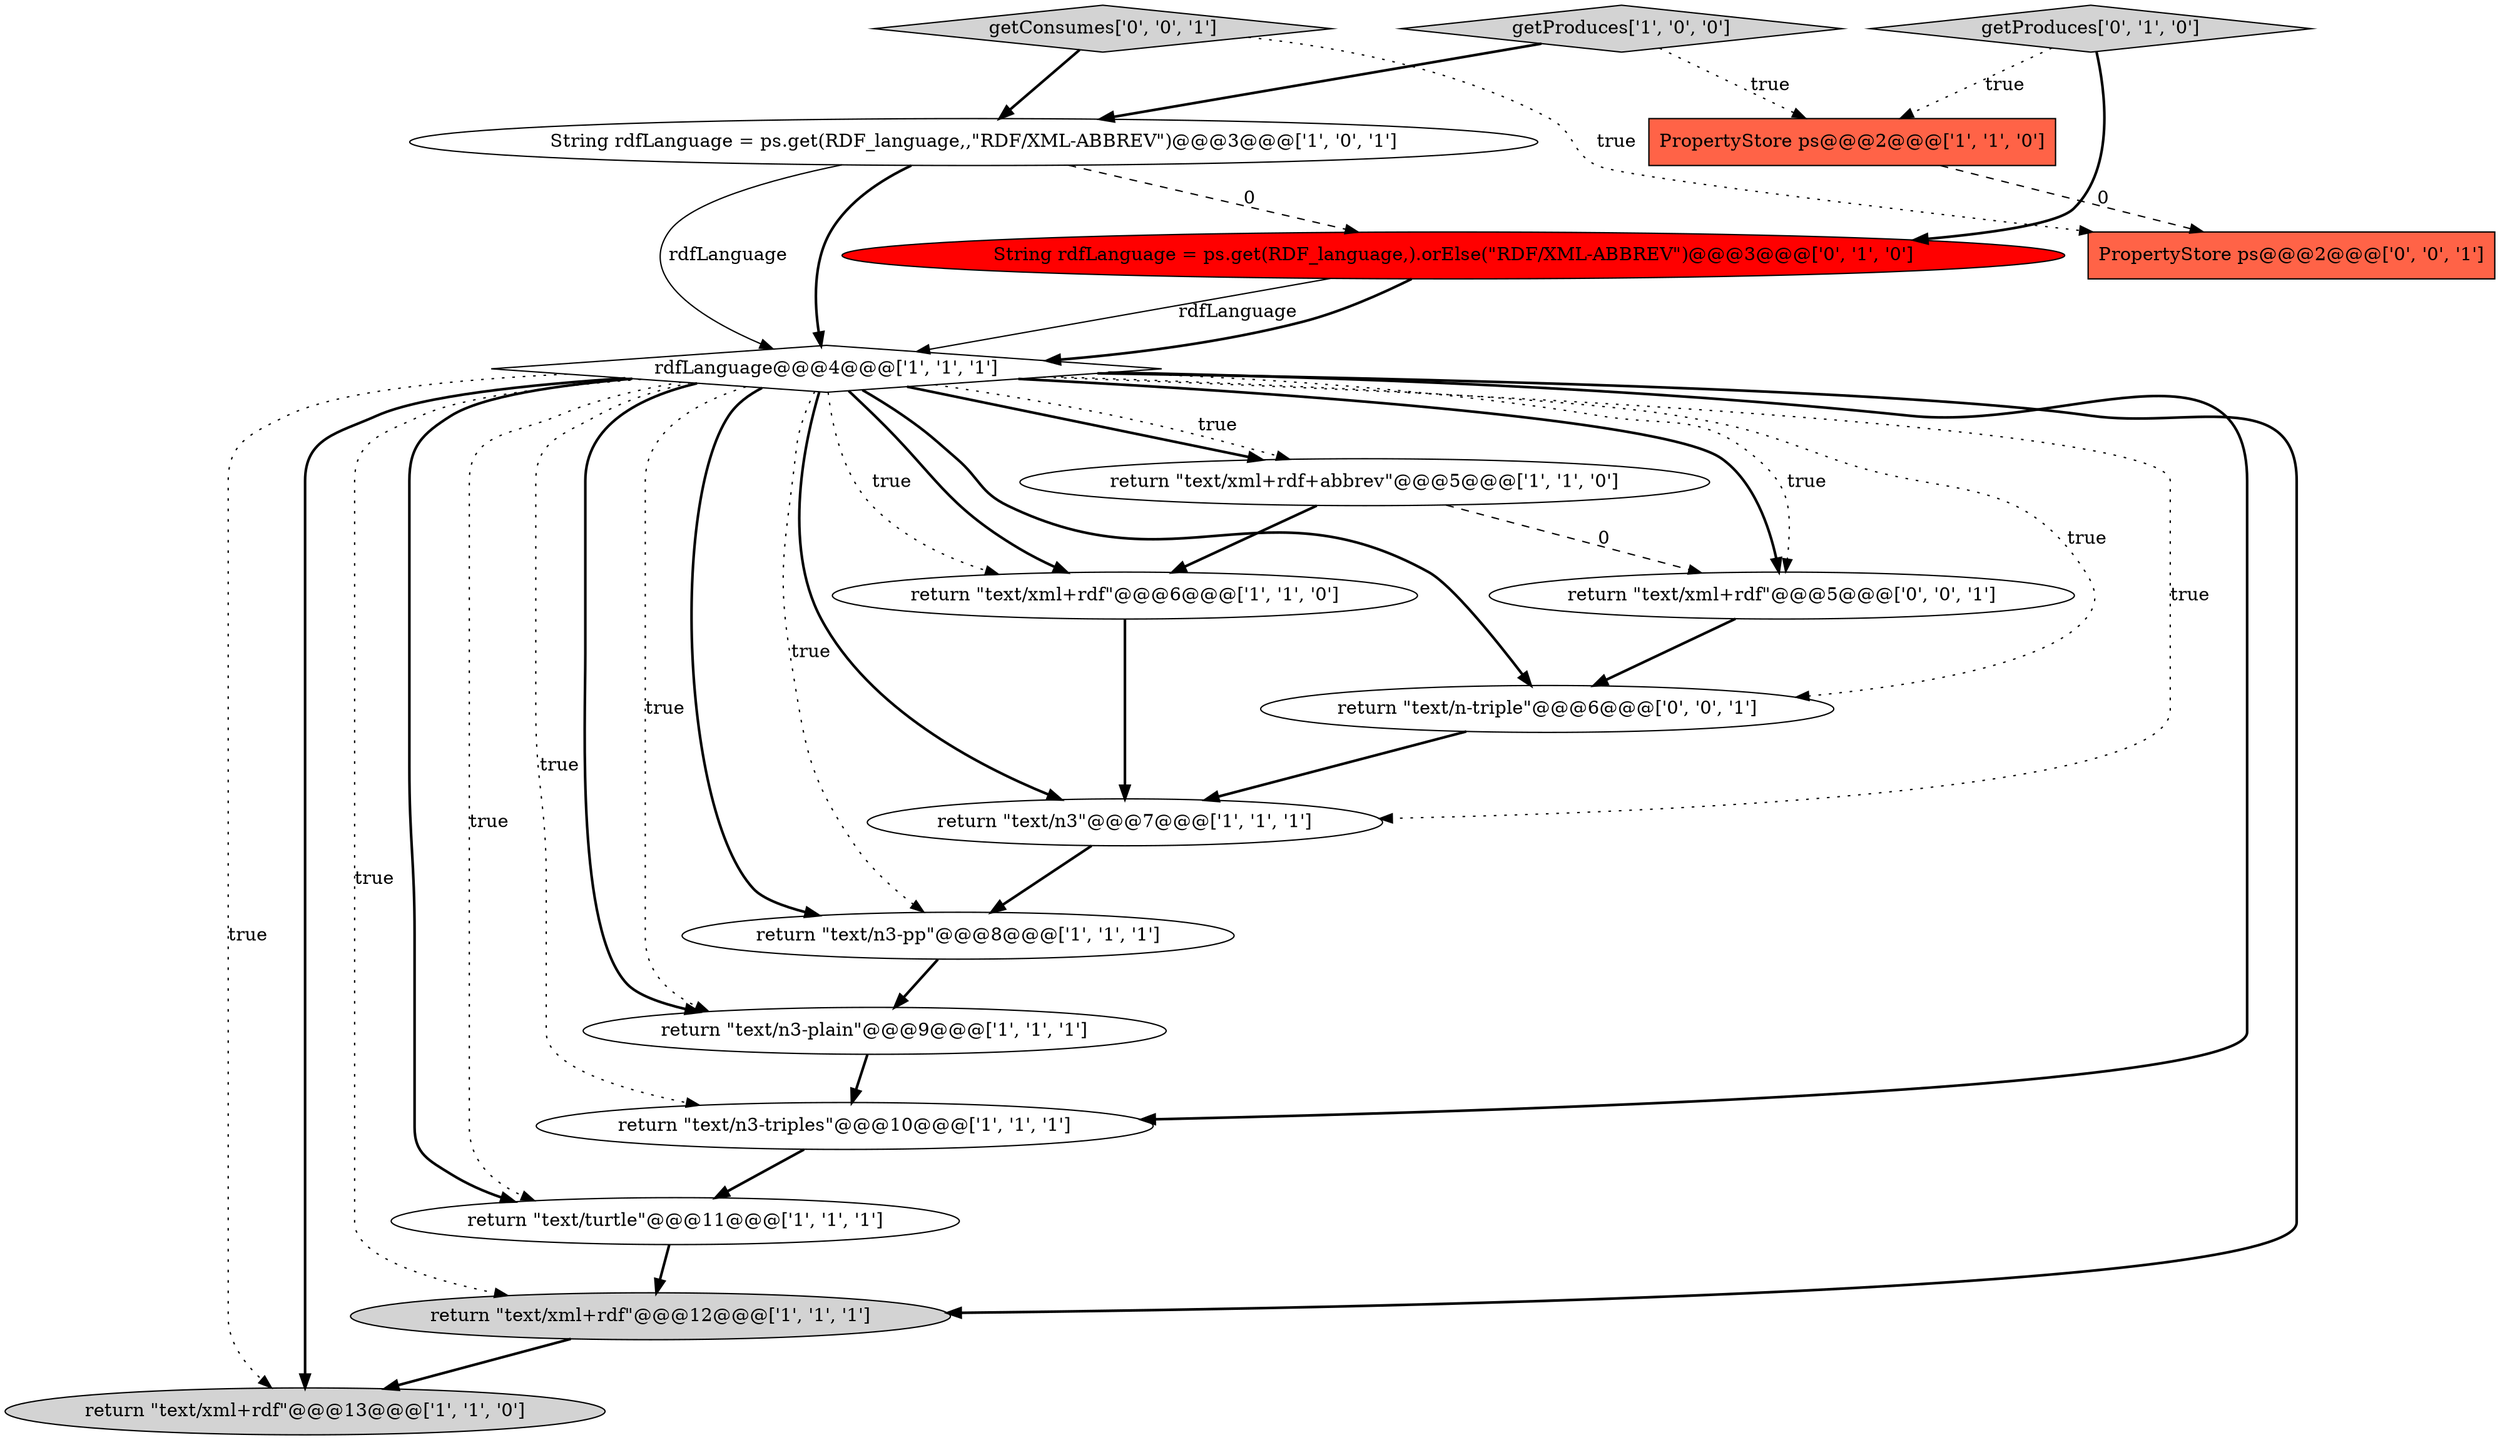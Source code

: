 digraph {
5 [style = filled, label = "return \"text/n3-plain\"@@@9@@@['1', '1', '1']", fillcolor = white, shape = ellipse image = "AAA0AAABBB1BBB"];
9 [style = filled, label = "rdfLanguage@@@4@@@['1', '1', '1']", fillcolor = white, shape = diamond image = "AAA0AAABBB1BBB"];
13 [style = filled, label = "String rdfLanguage = ps.get(RDF_language,).orElse(\"RDF/XML-ABBREV\")@@@3@@@['0', '1', '0']", fillcolor = red, shape = ellipse image = "AAA1AAABBB2BBB"];
10 [style = filled, label = "return \"text/turtle\"@@@11@@@['1', '1', '1']", fillcolor = white, shape = ellipse image = "AAA0AAABBB1BBB"];
2 [style = filled, label = "return \"text/xml+rdf\"@@@6@@@['1', '1', '0']", fillcolor = white, shape = ellipse image = "AAA0AAABBB1BBB"];
11 [style = filled, label = "PropertyStore ps@@@2@@@['1', '1', '0']", fillcolor = tomato, shape = box image = "AAA0AAABBB1BBB"];
1 [style = filled, label = "getProduces['1', '0', '0']", fillcolor = lightgray, shape = diamond image = "AAA0AAABBB1BBB"];
0 [style = filled, label = "return \"text/n3\"@@@7@@@['1', '1', '1']", fillcolor = white, shape = ellipse image = "AAA0AAABBB1BBB"];
15 [style = filled, label = "getConsumes['0', '0', '1']", fillcolor = lightgray, shape = diamond image = "AAA0AAABBB3BBB"];
16 [style = filled, label = "PropertyStore ps@@@2@@@['0', '0', '1']", fillcolor = tomato, shape = box image = "AAA0AAABBB3BBB"];
6 [style = filled, label = "String rdfLanguage = ps.get(RDF_language,,\"RDF/XML-ABBREV\")@@@3@@@['1', '0', '1']", fillcolor = white, shape = ellipse image = "AAA0AAABBB1BBB"];
3 [style = filled, label = "return \"text/xml+rdf\"@@@12@@@['1', '1', '1']", fillcolor = lightgray, shape = ellipse image = "AAA0AAABBB1BBB"];
8 [style = filled, label = "return \"text/n3-triples\"@@@10@@@['1', '1', '1']", fillcolor = white, shape = ellipse image = "AAA0AAABBB1BBB"];
18 [style = filled, label = "return \"text/xml+rdf\"@@@5@@@['0', '0', '1']", fillcolor = white, shape = ellipse image = "AAA0AAABBB3BBB"];
4 [style = filled, label = "return \"text/xml+rdf+abbrev\"@@@5@@@['1', '1', '0']", fillcolor = white, shape = ellipse image = "AAA0AAABBB1BBB"];
17 [style = filled, label = "return \"text/n-triple\"@@@6@@@['0', '0', '1']", fillcolor = white, shape = ellipse image = "AAA0AAABBB3BBB"];
7 [style = filled, label = "return \"text/n3-pp\"@@@8@@@['1', '1', '1']", fillcolor = white, shape = ellipse image = "AAA0AAABBB1BBB"];
12 [style = filled, label = "return \"text/xml+rdf\"@@@13@@@['1', '1', '0']", fillcolor = lightgray, shape = ellipse image = "AAA0AAABBB1BBB"];
14 [style = filled, label = "getProduces['0', '1', '0']", fillcolor = lightgray, shape = diamond image = "AAA0AAABBB2BBB"];
4->18 [style = dashed, label="0"];
5->8 [style = bold, label=""];
8->10 [style = bold, label=""];
9->12 [style = dotted, label="true"];
9->0 [style = dotted, label="true"];
9->0 [style = bold, label=""];
9->2 [style = bold, label=""];
11->16 [style = dashed, label="0"];
9->4 [style = bold, label=""];
1->11 [style = dotted, label="true"];
9->17 [style = dotted, label="true"];
18->17 [style = bold, label=""];
10->3 [style = bold, label=""];
9->17 [style = bold, label=""];
15->6 [style = bold, label=""];
4->2 [style = bold, label=""];
9->10 [style = bold, label=""];
3->12 [style = bold, label=""];
15->16 [style = dotted, label="true"];
9->7 [style = bold, label=""];
9->8 [style = bold, label=""];
0->7 [style = bold, label=""];
9->8 [style = dotted, label="true"];
13->9 [style = solid, label="rdfLanguage"];
7->5 [style = bold, label=""];
2->0 [style = bold, label=""];
1->6 [style = bold, label=""];
17->0 [style = bold, label=""];
9->18 [style = bold, label=""];
6->13 [style = dashed, label="0"];
9->2 [style = dotted, label="true"];
9->5 [style = bold, label=""];
9->4 [style = dotted, label="true"];
9->3 [style = bold, label=""];
14->11 [style = dotted, label="true"];
9->18 [style = dotted, label="true"];
6->9 [style = solid, label="rdfLanguage"];
9->12 [style = bold, label=""];
13->9 [style = bold, label=""];
14->13 [style = bold, label=""];
6->9 [style = bold, label=""];
9->7 [style = dotted, label="true"];
9->10 [style = dotted, label="true"];
9->3 [style = dotted, label="true"];
9->5 [style = dotted, label="true"];
}
